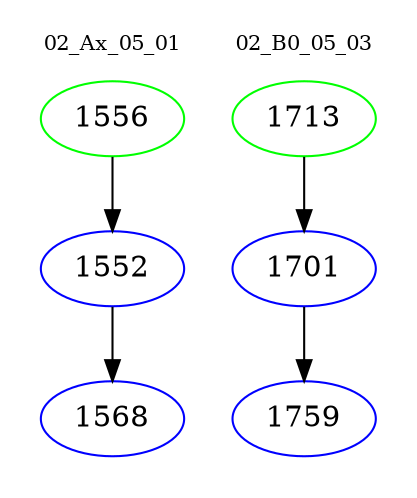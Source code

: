 digraph{
subgraph cluster_0 {
color = white
label = "02_Ax_05_01";
fontsize=10;
T0_1556 [label="1556", color="green"]
T0_1556 -> T0_1552 [color="black"]
T0_1552 [label="1552", color="blue"]
T0_1552 -> T0_1568 [color="black"]
T0_1568 [label="1568", color="blue"]
}
subgraph cluster_1 {
color = white
label = "02_B0_05_03";
fontsize=10;
T1_1713 [label="1713", color="green"]
T1_1713 -> T1_1701 [color="black"]
T1_1701 [label="1701", color="blue"]
T1_1701 -> T1_1759 [color="black"]
T1_1759 [label="1759", color="blue"]
}
}
